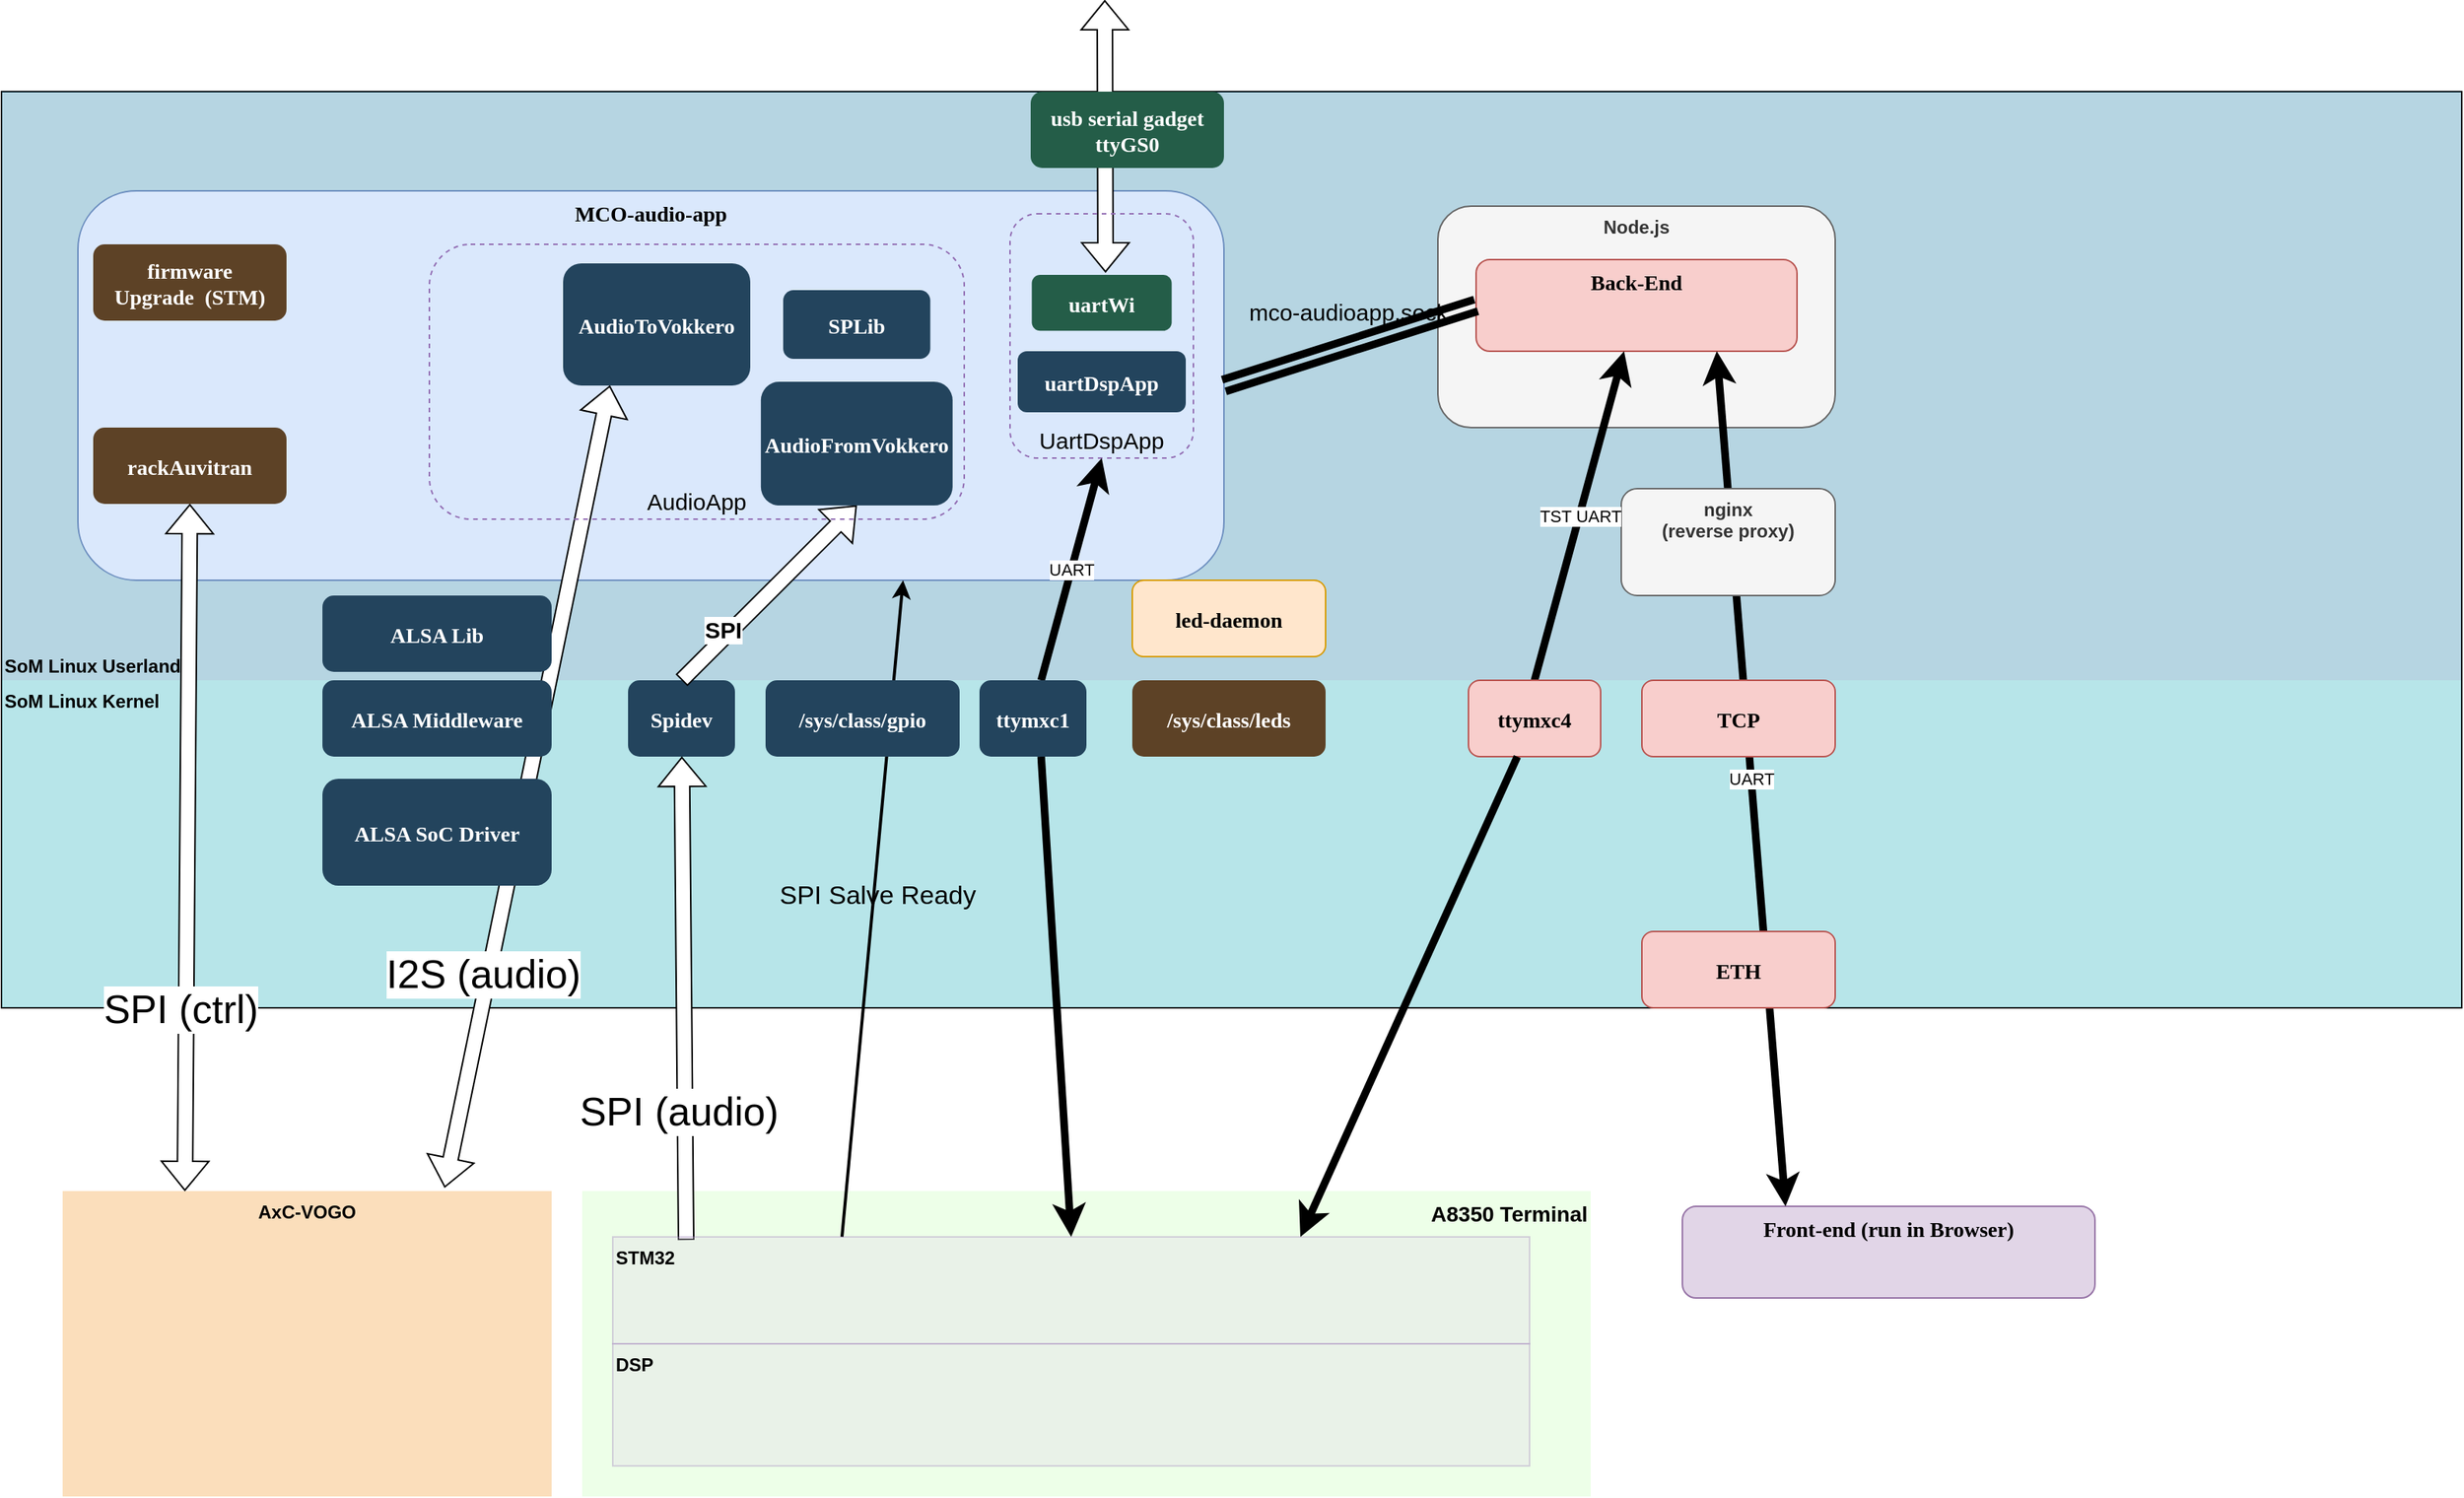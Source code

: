 <mxfile version="16.5.5" type="github">
  <diagram name="Page-1" id="2c0d36ab-eaac-3732-788b-9136903baeff">
    <mxGraphModel dx="1730" dy="965" grid="1" gridSize="10" guides="1" tooltips="1" connect="1" arrows="1" fold="1" page="1" pageScale="1.5" pageWidth="1169" pageHeight="827" background="none" math="0" shadow="0">
      <root>
        <mxCell id="0" />
        <mxCell id="1" parent="0" />
        <mxCell id="36HzXRvJtUE0cEunPF5f-136" value="" style="rounded=0;whiteSpace=wrap;html=1;labelBackgroundColor=none;fontColor=default;strokeColor=default;fillColor=none;" parent="1" vertex="1">
          <mxGeometry x="920" y="220" width="1610" height="600" as="geometry" />
        </mxCell>
        <mxCell id="122" value="SoM Linux Userland" style="fillColor=#10739E;strokeColor=none;opacity=30;align=left;verticalAlign=bottom;fontStyle=1" parent="1" vertex="1">
          <mxGeometry x="920" y="220" width="1610" height="385.5" as="geometry" />
        </mxCell>
        <mxCell id="0WuZlEnzJ-5e1mdfW7h4-131" value="Node.js" style="rounded=1;whiteSpace=wrap;html=1;horizontal=1;align=center;verticalAlign=top;fontStyle=1;fillColor=#f5f5f5;fontColor=#333333;strokeColor=#666666;" parent="1" vertex="1">
          <mxGeometry x="1860" y="295" width="260" height="145" as="geometry" />
        </mxCell>
        <mxCell id="109" value="SoM Linux Kernel" style="fillColor=#12AAB5;strokeColor=none;opacity=30;align=left;verticalAlign=top;fontStyle=1" parent="1" vertex="1">
          <mxGeometry x="920" y="605.5" width="1610" height="214.5" as="geometry" />
        </mxCell>
        <mxCell id="36HzXRvJtUE0cEunPF5f-138" value="&lt;b&gt;&lt;font style=&quot;font-size: 14px&quot;&gt;A8350 Terminal&lt;/font&gt;&lt;/b&gt;" style="rounded=0;whiteSpace=wrap;html=1;labelBackgroundColor=none;fontColor=default;strokeColor=none;fillColor=#C2FFB3;opacity=30;verticalAlign=top;align=right;" parent="1" vertex="1">
          <mxGeometry x="1300" y="940" width="660" height="200" as="geometry" />
        </mxCell>
        <mxCell id="117" value="AxC-VOGO" style="fillColor=#F2931E;strokeColor=none;opacity=30;align=center;verticalAlign=top;fontStyle=1" parent="1" vertex="1">
          <mxGeometry x="960" y="940" width="320" height="200" as="geometry" />
        </mxCell>
        <mxCell id="29" value="MCO-audio-app" style="rounded=1;fillColor=#dae8fc;strokeColor=#6c8ebf;fontStyle=1;fontFamily=Tahoma;fontSize=14;labelBackgroundColor=none;align=center;verticalAlign=top;" parent="1" vertex="1">
          <mxGeometry x="970" y="285" width="750" height="255" as="geometry" />
        </mxCell>
        <mxCell id="36HzXRvJtUE0cEunPF5f-161" value="" style="shape=flexArrow;endArrow=classic;html=1;rounded=0;fontColor=default;exitX=0.25;exitY=0;exitDx=0;exitDy=0;fillColor=default;startArrow=block;entryX=0.5;entryY=1;entryDx=0;entryDy=0;" parent="1" target="36HzXRvJtUE0cEunPF5f-156" edge="1">
          <mxGeometry width="50" height="50" relative="1" as="geometry">
            <mxPoint x="1040" y="940" as="sourcePoint" />
            <mxPoint x="1200" y="650" as="targetPoint" />
          </mxGeometry>
        </mxCell>
        <mxCell id="36HzXRvJtUE0cEunPF5f-162" value="&lt;font style=&quot;font-size: 26px&quot;&gt;SPI (ctrl)&lt;/font&gt;" style="edgeLabel;html=1;align=center;verticalAlign=middle;resizable=0;points=[];fontColor=default;" parent="36HzXRvJtUE0cEunPF5f-161" vertex="1" connectable="0">
          <mxGeometry x="-0.47" y="5" relative="1" as="geometry">
            <mxPoint x="1" as="offset" />
          </mxGeometry>
        </mxCell>
        <mxCell id="36HzXRvJtUE0cEunPF5f-169" value="" style="shape=flexArrow;endArrow=classic;html=1;rounded=0;fontColor=default;exitX=0.25;exitY=0;exitDx=0;exitDy=0;fillColor=default;startArrow=block;entryX=0.25;entryY=1;entryDx=0;entryDy=0;" parent="1" target="36HzXRvJtUE0cEunPF5f-151" edge="1">
          <mxGeometry width="50" height="50" relative="1" as="geometry">
            <mxPoint x="1210" y="937.75" as="sourcePoint" />
            <mxPoint x="1213.25" y="487.75" as="targetPoint" />
          </mxGeometry>
        </mxCell>
        <mxCell id="36HzXRvJtUE0cEunPF5f-170" value="&lt;font style=&quot;font-size: 26px&quot;&gt;I2S (audio)&lt;/font&gt;" style="edgeLabel;html=1;align=center;verticalAlign=middle;resizable=0;points=[];fontColor=default;" parent="36HzXRvJtUE0cEunPF5f-169" vertex="1" connectable="0">
          <mxGeometry x="-0.47" y="5" relative="1" as="geometry">
            <mxPoint x="1" as="offset" />
          </mxGeometry>
        </mxCell>
        <mxCell id="4" value="ALSA SoC Driver" style="rounded=1;fillColor=#23445D;gradientColor=none;strokeColor=none;fontColor=#FFFFFF;fontStyle=1;fontFamily=Tahoma;fontSize=14" parent="1" vertex="1">
          <mxGeometry x="1130" y="670" width="150" height="70" as="geometry" />
        </mxCell>
        <mxCell id="36HzXRvJtUE0cEunPF5f-130" value="ALSA Middleware" style="rounded=1;fillColor=#23445D;gradientColor=none;strokeColor=none;fontColor=#FFFFFF;fontStyle=1;fontFamily=Tahoma;fontSize=14" parent="1" vertex="1">
          <mxGeometry x="1130" y="605.5" width="150" height="50" as="geometry" />
        </mxCell>
        <mxCell id="36HzXRvJtUE0cEunPF5f-131" value="ALSA Lib" style="rounded=1;fillColor=#23445D;gradientColor=none;strokeColor=none;fontColor=#FFFFFF;fontStyle=1;fontFamily=Tahoma;fontSize=14" parent="1" vertex="1">
          <mxGeometry x="1130" y="550" width="150" height="50" as="geometry" />
        </mxCell>
        <mxCell id="36HzXRvJtUE0cEunPF5f-132" value="Spidev" style="rounded=1;fillColor=#23445D;gradientColor=none;strokeColor=none;fontColor=#FFFFFF;fontStyle=1;fontFamily=Tahoma;fontSize=14" parent="1" vertex="1">
          <mxGeometry x="1330" y="605.5" width="70" height="50" as="geometry" />
        </mxCell>
        <mxCell id="36HzXRvJtUE0cEunPF5f-137" value="DSP" style="fillColor=#DED5E8;strokeColor=#926DB3;opacity=30;align=left;verticalAlign=top;fontStyle=1" parent="1" vertex="1">
          <mxGeometry x="1320" y="1040" width="600" height="80" as="geometry" />
        </mxCell>
        <mxCell id="36HzXRvJtUE0cEunPF5f-140" value="" style="shape=flexArrow;endArrow=classic;html=1;rounded=0;fontColor=default;exitX=0.08;exitY=0.029;exitDx=0;exitDy=0;fillColor=default;exitPerimeter=0;" parent="1" source="36HzXRvJtUE0cEunPF5f-173" target="36HzXRvJtUE0cEunPF5f-132" edge="1">
          <mxGeometry width="50" height="50" relative="1" as="geometry">
            <mxPoint x="1385" y="940" as="sourcePoint" />
            <mxPoint x="1410" y="950" as="targetPoint" />
          </mxGeometry>
        </mxCell>
        <mxCell id="36HzXRvJtUE0cEunPF5f-141" value="&lt;font style=&quot;font-size: 26px&quot;&gt;SPI (audio)&lt;/font&gt;" style="edgeLabel;html=1;align=center;verticalAlign=middle;resizable=0;points=[];fontColor=default;" parent="36HzXRvJtUE0cEunPF5f-140" vertex="1" connectable="0">
          <mxGeometry x="-0.47" y="5" relative="1" as="geometry">
            <mxPoint as="offset" />
          </mxGeometry>
        </mxCell>
        <mxCell id="36HzXRvJtUE0cEunPF5f-142" value="" style="endArrow=none;html=1;rounded=0;fontSize=26;fontColor=default;fillColor=#d5e8d4;entryX=0.25;entryY=0;entryDx=0;entryDy=0;strokeWidth=2;endFill=0;startArrow=classic;startFill=1;sketch=0;strokeColor=#000000;" parent="1" target="36HzXRvJtUE0cEunPF5f-173" edge="1">
          <mxGeometry relative="1" as="geometry">
            <mxPoint x="1510" y="540" as="sourcePoint" />
            <mxPoint x="1470" y="940" as="targetPoint" />
          </mxGeometry>
        </mxCell>
        <mxCell id="36HzXRvJtUE0cEunPF5f-143" value="SPI Salve Ready" style="edgeLabel;resizable=0;html=1;align=center;verticalAlign=middle;labelBackgroundColor=none;fontSize=17;fontColor=default;strokeColor=#926DB3;fillColor=none;" parent="36HzXRvJtUE0cEunPF5f-142" connectable="0" vertex="1">
          <mxGeometry relative="1" as="geometry">
            <mxPoint x="3" y="-8" as="offset" />
          </mxGeometry>
        </mxCell>
        <mxCell id="36HzXRvJtUE0cEunPF5f-148" value="" style="shape=flexArrow;endArrow=classic;html=1;rounded=0;fontColor=default;exitX=0.5;exitY=0;exitDx=0;exitDy=0;fillColor=default;entryX=0.5;entryY=1;entryDx=0;entryDy=0;" parent="1" source="36HzXRvJtUE0cEunPF5f-132" target="36HzXRvJtUE0cEunPF5f-144" edge="1">
          <mxGeometry width="50" height="50" relative="1" as="geometry">
            <mxPoint x="1364.16" y="712.25" as="sourcePoint" />
            <mxPoint x="1362.781" y="427.75" as="targetPoint" />
          </mxGeometry>
        </mxCell>
        <mxCell id="36HzXRvJtUE0cEunPF5f-149" value="&lt;font style=&quot;font-size: 15px;&quot;&gt;&lt;span style=&quot;font-size: 15px;&quot;&gt;SPI&lt;/span&gt;&lt;/font&gt;" style="edgeLabel;html=1;align=center;verticalAlign=middle;resizable=0;points=[];fontColor=default;fontStyle=1;fontSize=15;" parent="36HzXRvJtUE0cEunPF5f-148" vertex="1" connectable="0">
          <mxGeometry x="-0.47" y="5" relative="1" as="geometry">
            <mxPoint as="offset" />
          </mxGeometry>
        </mxCell>
        <mxCell id="36HzXRvJtUE0cEunPF5f-171" value="" style="shape=flexArrow;endArrow=classic;html=1;rounded=0;fontColor=default;exitX=0.25;exitY=0;exitDx=0;exitDy=0;fillColor=default;startArrow=block;" parent="1" edge="1">
          <mxGeometry width="50" height="50" relative="1" as="geometry">
            <mxPoint x="1642.47" y="338.5" as="sourcePoint" />
            <mxPoint x="1642" y="160" as="targetPoint" />
          </mxGeometry>
        </mxCell>
        <mxCell id="36HzXRvJtUE0cEunPF5f-154" value="usb serial gadget&#xa;ttyGS0" style="rounded=1;fillColor=#245D48;gradientColor=none;strokeColor=none;fontColor=#FFFFFF;fontStyle=1;fontFamily=Tahoma;fontSize=14" parent="1" vertex="1">
          <mxGeometry x="1593.5" y="220" width="126.5" height="50" as="geometry" />
        </mxCell>
        <mxCell id="36HzXRvJtUE0cEunPF5f-155" value="firmware&#xa;Upgrade  (STM)" style="rounded=1;fillColor=#5D4226;gradientColor=none;strokeColor=none;fontColor=#FFFFFF;fontStyle=1;fontFamily=Tahoma;fontSize=14" parent="1" vertex="1">
          <mxGeometry x="980" y="320" width="126.5" height="50" as="geometry" />
        </mxCell>
        <mxCell id="36HzXRvJtUE0cEunPF5f-156" value="rackAuvitran" style="rounded=1;fillColor=#5D4226;gradientColor=none;strokeColor=none;fontColor=#FFFFFF;fontStyle=1;fontFamily=Tahoma;fontSize=14" parent="1" vertex="1">
          <mxGeometry x="980" y="440" width="126.5" height="50" as="geometry" />
        </mxCell>
        <mxCell id="36HzXRvJtUE0cEunPF5f-159" value="" style="group;verticalAlign=bottom;" parent="1" vertex="1" connectable="0">
          <mxGeometry x="1580" y="300" width="140" height="220" as="geometry" />
        </mxCell>
        <mxCell id="36HzXRvJtUE0cEunPF5f-157" value="UartDspApp" style="rounded=1;whiteSpace=wrap;html=1;labelBackgroundColor=none;fontSize=15;fontColor=default;strokeColor=#926DB3;fillColor=none;dashed=1;verticalAlign=bottom;" parent="36HzXRvJtUE0cEunPF5f-159" vertex="1">
          <mxGeometry width="120" height="160" as="geometry" />
        </mxCell>
        <mxCell id="36HzXRvJtUE0cEunPF5f-152" value="uartDspApp" style="rounded=1;fillColor=#23445D;gradientColor=none;strokeColor=none;fontColor=#FFFFFF;fontStyle=1;fontFamily=Tahoma;fontSize=14" parent="36HzXRvJtUE0cEunPF5f-159" vertex="1">
          <mxGeometry x="5" y="90" width="110" height="40" as="geometry" />
        </mxCell>
        <mxCell id="36HzXRvJtUE0cEunPF5f-153" value="uartWi" style="rounded=1;fillColor=#245D48;gradientColor=none;strokeColor=none;fontColor=#FFFFFF;fontStyle=1;fontFamily=Tahoma;fontSize=14" parent="36HzXRvJtUE0cEunPF5f-159" vertex="1">
          <mxGeometry x="14.23" y="40" width="91.54" height="36.67" as="geometry" />
        </mxCell>
        <mxCell id="36HzXRvJtUE0cEunPF5f-160" value="" style="group;verticalAlign=bottom;" parent="1" vertex="1" connectable="0">
          <mxGeometry x="1200" y="320" width="350" height="180" as="geometry" />
        </mxCell>
        <mxCell id="36HzXRvJtUE0cEunPF5f-158" value="AudioApp" style="rounded=1;whiteSpace=wrap;html=1;labelBackgroundColor=none;fontSize=15;fontColor=default;strokeColor=#926DB3;fillColor=none;dashed=1;verticalAlign=bottom;" parent="36HzXRvJtUE0cEunPF5f-160" vertex="1">
          <mxGeometry width="350.0" height="180" as="geometry" />
        </mxCell>
        <mxCell id="36HzXRvJtUE0cEunPF5f-144" value="AudioFromVokkero" style="rounded=1;fillColor=#23445D;gradientColor=none;strokeColor=none;fontColor=#FFFFFF;fontStyle=1;fontFamily=Tahoma;fontSize=14" parent="36HzXRvJtUE0cEunPF5f-160" vertex="1">
          <mxGeometry x="216.93" y="90" width="125.475" height="81" as="geometry" />
        </mxCell>
        <mxCell id="10" value="SPLib" style="rounded=1;fillColor=#23445D;gradientColor=none;strokeColor=none;fontColor=#FFFFFF;fontStyle=1;fontFamily=Tahoma;fontSize=14" parent="36HzXRvJtUE0cEunPF5f-160" vertex="1">
          <mxGeometry x="231.543" y="30" width="96.25" height="45" as="geometry" />
        </mxCell>
        <mxCell id="36HzXRvJtUE0cEunPF5f-151" value="AudioToVokkero" style="rounded=1;fillColor=#23445D;gradientColor=none;strokeColor=none;fontColor=#FFFFFF;fontStyle=1;fontFamily=Tahoma;fontSize=14" parent="36HzXRvJtUE0cEunPF5f-160" vertex="1">
          <mxGeometry x="87.5" y="12.5" width="122.5" height="80" as="geometry" />
        </mxCell>
        <mxCell id="36HzXRvJtUE0cEunPF5f-166" value="/sys/class/leds" style="rounded=1;fillColor=#5D4226;gradientColor=none;strokeColor=none;fontColor=#FFFFFF;fontStyle=1;fontFamily=Tahoma;fontSize=14" parent="1" vertex="1">
          <mxGeometry x="1660" y="605.5" width="126.5" height="50" as="geometry" />
        </mxCell>
        <mxCell id="36HzXRvJtUE0cEunPF5f-167" value="led-daemon" style="rounded=1;fillColor=#ffe6cc;strokeColor=#d79b00;fontStyle=1;fontFamily=Tahoma;fontSize=14;" parent="1" vertex="1">
          <mxGeometry x="1660" y="540" width="126.5" height="50" as="geometry" />
        </mxCell>
        <mxCell id="36HzXRvJtUE0cEunPF5f-173" value="STM32&#xa;" style="fillColor=#DED5E8;strokeColor=#926DB3;opacity=30;align=left;verticalAlign=top;fontStyle=1" parent="1" vertex="1">
          <mxGeometry x="1320" y="970" width="600" height="70" as="geometry" />
        </mxCell>
        <mxCell id="0WuZlEnzJ-5e1mdfW7h4-124" value="Front-end (run in Browser)&#xa;" style="rounded=1;fillColor=#e1d5e7;strokeColor=#9673a6;fontStyle=1;fontFamily=Tahoma;fontSize=14;labelBackgroundColor=none;align=center;verticalAlign=top;" parent="1" vertex="1">
          <mxGeometry x="2020" y="950" width="270" height="60" as="geometry" />
        </mxCell>
        <mxCell id="0WuZlEnzJ-5e1mdfW7h4-123" value="Back-End" style="rounded=1;fillColor=#f8cecc;strokeColor=#b85450;fontStyle=1;fontFamily=Tahoma;fontSize=14;labelBackgroundColor=none;align=center;verticalAlign=top;" parent="1" vertex="1">
          <mxGeometry x="1885" y="330" width="210" height="60" as="geometry" />
        </mxCell>
        <mxCell id="0WuZlEnzJ-5e1mdfW7h4-134" value="UART" style="endArrow=classic;startArrow=none;html=1;rounded=0;entryX=0.5;entryY=1;entryDx=0;entryDy=0;strokeWidth=5;exitX=0.5;exitY=0;exitDx=0;exitDy=0;" parent="1" target="36HzXRvJtUE0cEunPF5f-157" edge="1">
          <mxGeometry width="50" height="50" relative="1" as="geometry">
            <mxPoint x="1600.365" y="605.5" as="sourcePoint" />
            <mxPoint x="2042.5" y="500" as="targetPoint" />
          </mxGeometry>
        </mxCell>
        <mxCell id="0WuZlEnzJ-5e1mdfW7h4-146" value="UART" style="endArrow=classic;startArrow=classic;html=1;rounded=0;entryX=0.75;entryY=1;entryDx=0;entryDy=0;strokeWidth=5;exitX=0.25;exitY=0;exitDx=0;exitDy=0;" parent="1" source="0WuZlEnzJ-5e1mdfW7h4-124" target="0WuZlEnzJ-5e1mdfW7h4-123" edge="1">
          <mxGeometry width="50" height="50" relative="1" as="geometry">
            <mxPoint x="1630" y="980" as="sourcePoint" />
            <mxPoint x="1650" y="470" as="targetPoint" />
          </mxGeometry>
        </mxCell>
        <mxCell id="0WuZlEnzJ-5e1mdfW7h4-136" value="&lt;font style=&quot;font-size: 15px&quot;&gt;mco-audioapp.sock&lt;/font&gt;" style="shape=link;html=1;rounded=0;strokeColor=#000000;strokeWidth=5;exitX=1;exitY=0.5;exitDx=0;exitDy=0;entryX=0;entryY=0.5;entryDx=0;entryDy=0;labelBackgroundColor=none;" parent="1" source="29" target="0WuZlEnzJ-5e1mdfW7h4-123" edge="1">
          <mxGeometry x="0.059" y="23" width="100" relative="1" as="geometry">
            <mxPoint x="1960" y="1060" as="sourcePoint" />
            <mxPoint x="2060" y="1060" as="targetPoint" />
            <mxPoint x="1" y="1" as="offset" />
          </mxGeometry>
        </mxCell>
        <mxCell id="0WuZlEnzJ-5e1mdfW7h4-137" value="nginx&lt;br&gt;(reverse proxy)" style="rounded=1;whiteSpace=wrap;html=1;horizontal=1;align=center;verticalAlign=top;fontStyle=1;fillColor=#f5f5f5;fontColor=#333333;strokeColor=#666666;" parent="1" vertex="1">
          <mxGeometry x="1980" y="480" width="140" height="70" as="geometry" />
        </mxCell>
        <mxCell id="0WuZlEnzJ-5e1mdfW7h4-140" value="TST UART" style="endArrow=classic;startArrow=none;html=1;rounded=0;strokeWidth=5;exitX=0.5;exitY=0;exitDx=0;exitDy=0;" parent="1" source="0WuZlEnzJ-5e1mdfW7h4-125" target="0WuZlEnzJ-5e1mdfW7h4-123" edge="1">
          <mxGeometry width="50" height="50" relative="1" as="geometry">
            <mxPoint x="1630" y="980" as="sourcePoint" />
            <mxPoint x="1650" y="470" as="targetPoint" />
          </mxGeometry>
        </mxCell>
        <mxCell id="0WuZlEnzJ-5e1mdfW7h4-142" value="TCP" style="rounded=1;fillColor=#f8cecc;strokeColor=#b85450;fontStyle=1;fontFamily=Tahoma;fontSize=14" parent="1" vertex="1">
          <mxGeometry x="1993.5" y="605.5" width="126.5" height="50" as="geometry" />
        </mxCell>
        <mxCell id="0WuZlEnzJ-5e1mdfW7h4-125" value="ttymxc4" style="rounded=1;fillColor=#f8cecc;strokeColor=#b85450;fontStyle=1;fontFamily=Tahoma;fontSize=14" parent="1" vertex="1">
          <mxGeometry x="1880" y="605.5" width="86.5" height="50" as="geometry" />
        </mxCell>
        <mxCell id="0WuZlEnzJ-5e1mdfW7h4-143" value="" style="endArrow=none;startArrow=classic;html=1;rounded=0;strokeWidth=5;exitX=0.75;exitY=0;exitDx=0;exitDy=0;" parent="1" source="36HzXRvJtUE0cEunPF5f-173" target="0WuZlEnzJ-5e1mdfW7h4-125" edge="1">
          <mxGeometry width="50" height="50" relative="1" as="geometry">
            <mxPoint x="1770" y="970" as="sourcePoint" />
            <mxPoint x="1979.18" y="390" as="targetPoint" />
          </mxGeometry>
        </mxCell>
        <mxCell id="0WuZlEnzJ-5e1mdfW7h4-145" value="ETH" style="rounded=1;fillColor=#f8cecc;strokeColor=#b85450;fontStyle=1;fontFamily=Tahoma;fontSize=14" parent="1" vertex="1">
          <mxGeometry x="1993.5" y="770" width="126.5" height="50" as="geometry" />
        </mxCell>
        <mxCell id="36HzXRvJtUE0cEunPF5f-133" value="/sys/class/gpio" style="rounded=1;fillColor=#23445D;gradientColor=none;strokeColor=none;fontColor=#FFFFFF;fontStyle=1;fontFamily=Tahoma;fontSize=14" parent="1" vertex="1">
          <mxGeometry x="1420" y="605.5" width="127" height="50" as="geometry" />
        </mxCell>
        <mxCell id="yJEXvZF4Z7p5Rb5Mh50w-124" value="" style="endArrow=none;startArrow=classic;html=1;rounded=0;entryX=0.5;entryY=1;entryDx=0;entryDy=0;strokeWidth=5;exitX=0.5;exitY=0;exitDx=0;exitDy=0;" edge="1" parent="1" source="36HzXRvJtUE0cEunPF5f-173">
          <mxGeometry width="50" height="50" relative="1" as="geometry">
            <mxPoint x="1620" y="970" as="sourcePoint" />
            <mxPoint x="1600.365" y="655.5" as="targetPoint" />
          </mxGeometry>
        </mxCell>
        <mxCell id="yJEXvZF4Z7p5Rb5Mh50w-125" value="ttymxc1" style="rounded=1;fillColor=#23445D;gradientColor=none;strokeColor=none;fontColor=#FFFFFF;fontStyle=1;fontFamily=Tahoma;fontSize=14" vertex="1" parent="1">
          <mxGeometry x="1560" y="605.5" width="70" height="50" as="geometry" />
        </mxCell>
      </root>
    </mxGraphModel>
  </diagram>
</mxfile>
